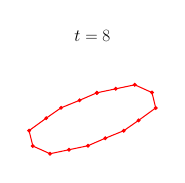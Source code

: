 \begin{tikzpicture}[scale=0.25]

\begin{axis}[
  xmin = -3.1,
  xmax = 3.1,
  ymin = -3.1,
  ymax = 3.1,
  scale only axis,
  axis equal image,
  hide axis,
  title = {\Huge$t=8$}
  ]

\addplot [mark=*,red,line width=1.5] table{
1.93e-01 1.146e+00
-5.556e-01 8.212e-01
-1.357e+00 4.955e-01
-1.998e+00 4.928e-02
-2.742e+00 -4.921e-01
-2.578e+00 -1.157e+00
-1.835e+00 -1.492e+00
-1.013e+00 -1.319e+00
-1.93e-01 -1.146e+00
5.556e-01 -8.212e-01
1.357e+00 -4.955e-01
1.998e+00 -4.928e-02
2.742e+00 4.921e-01
2.578e+00 1.157e+00
1.835e+00 1.492e+00
1.013e+00 1.319e+00
1.93e-01 1.146e+00
};


\end{axis}


\end{tikzpicture}

